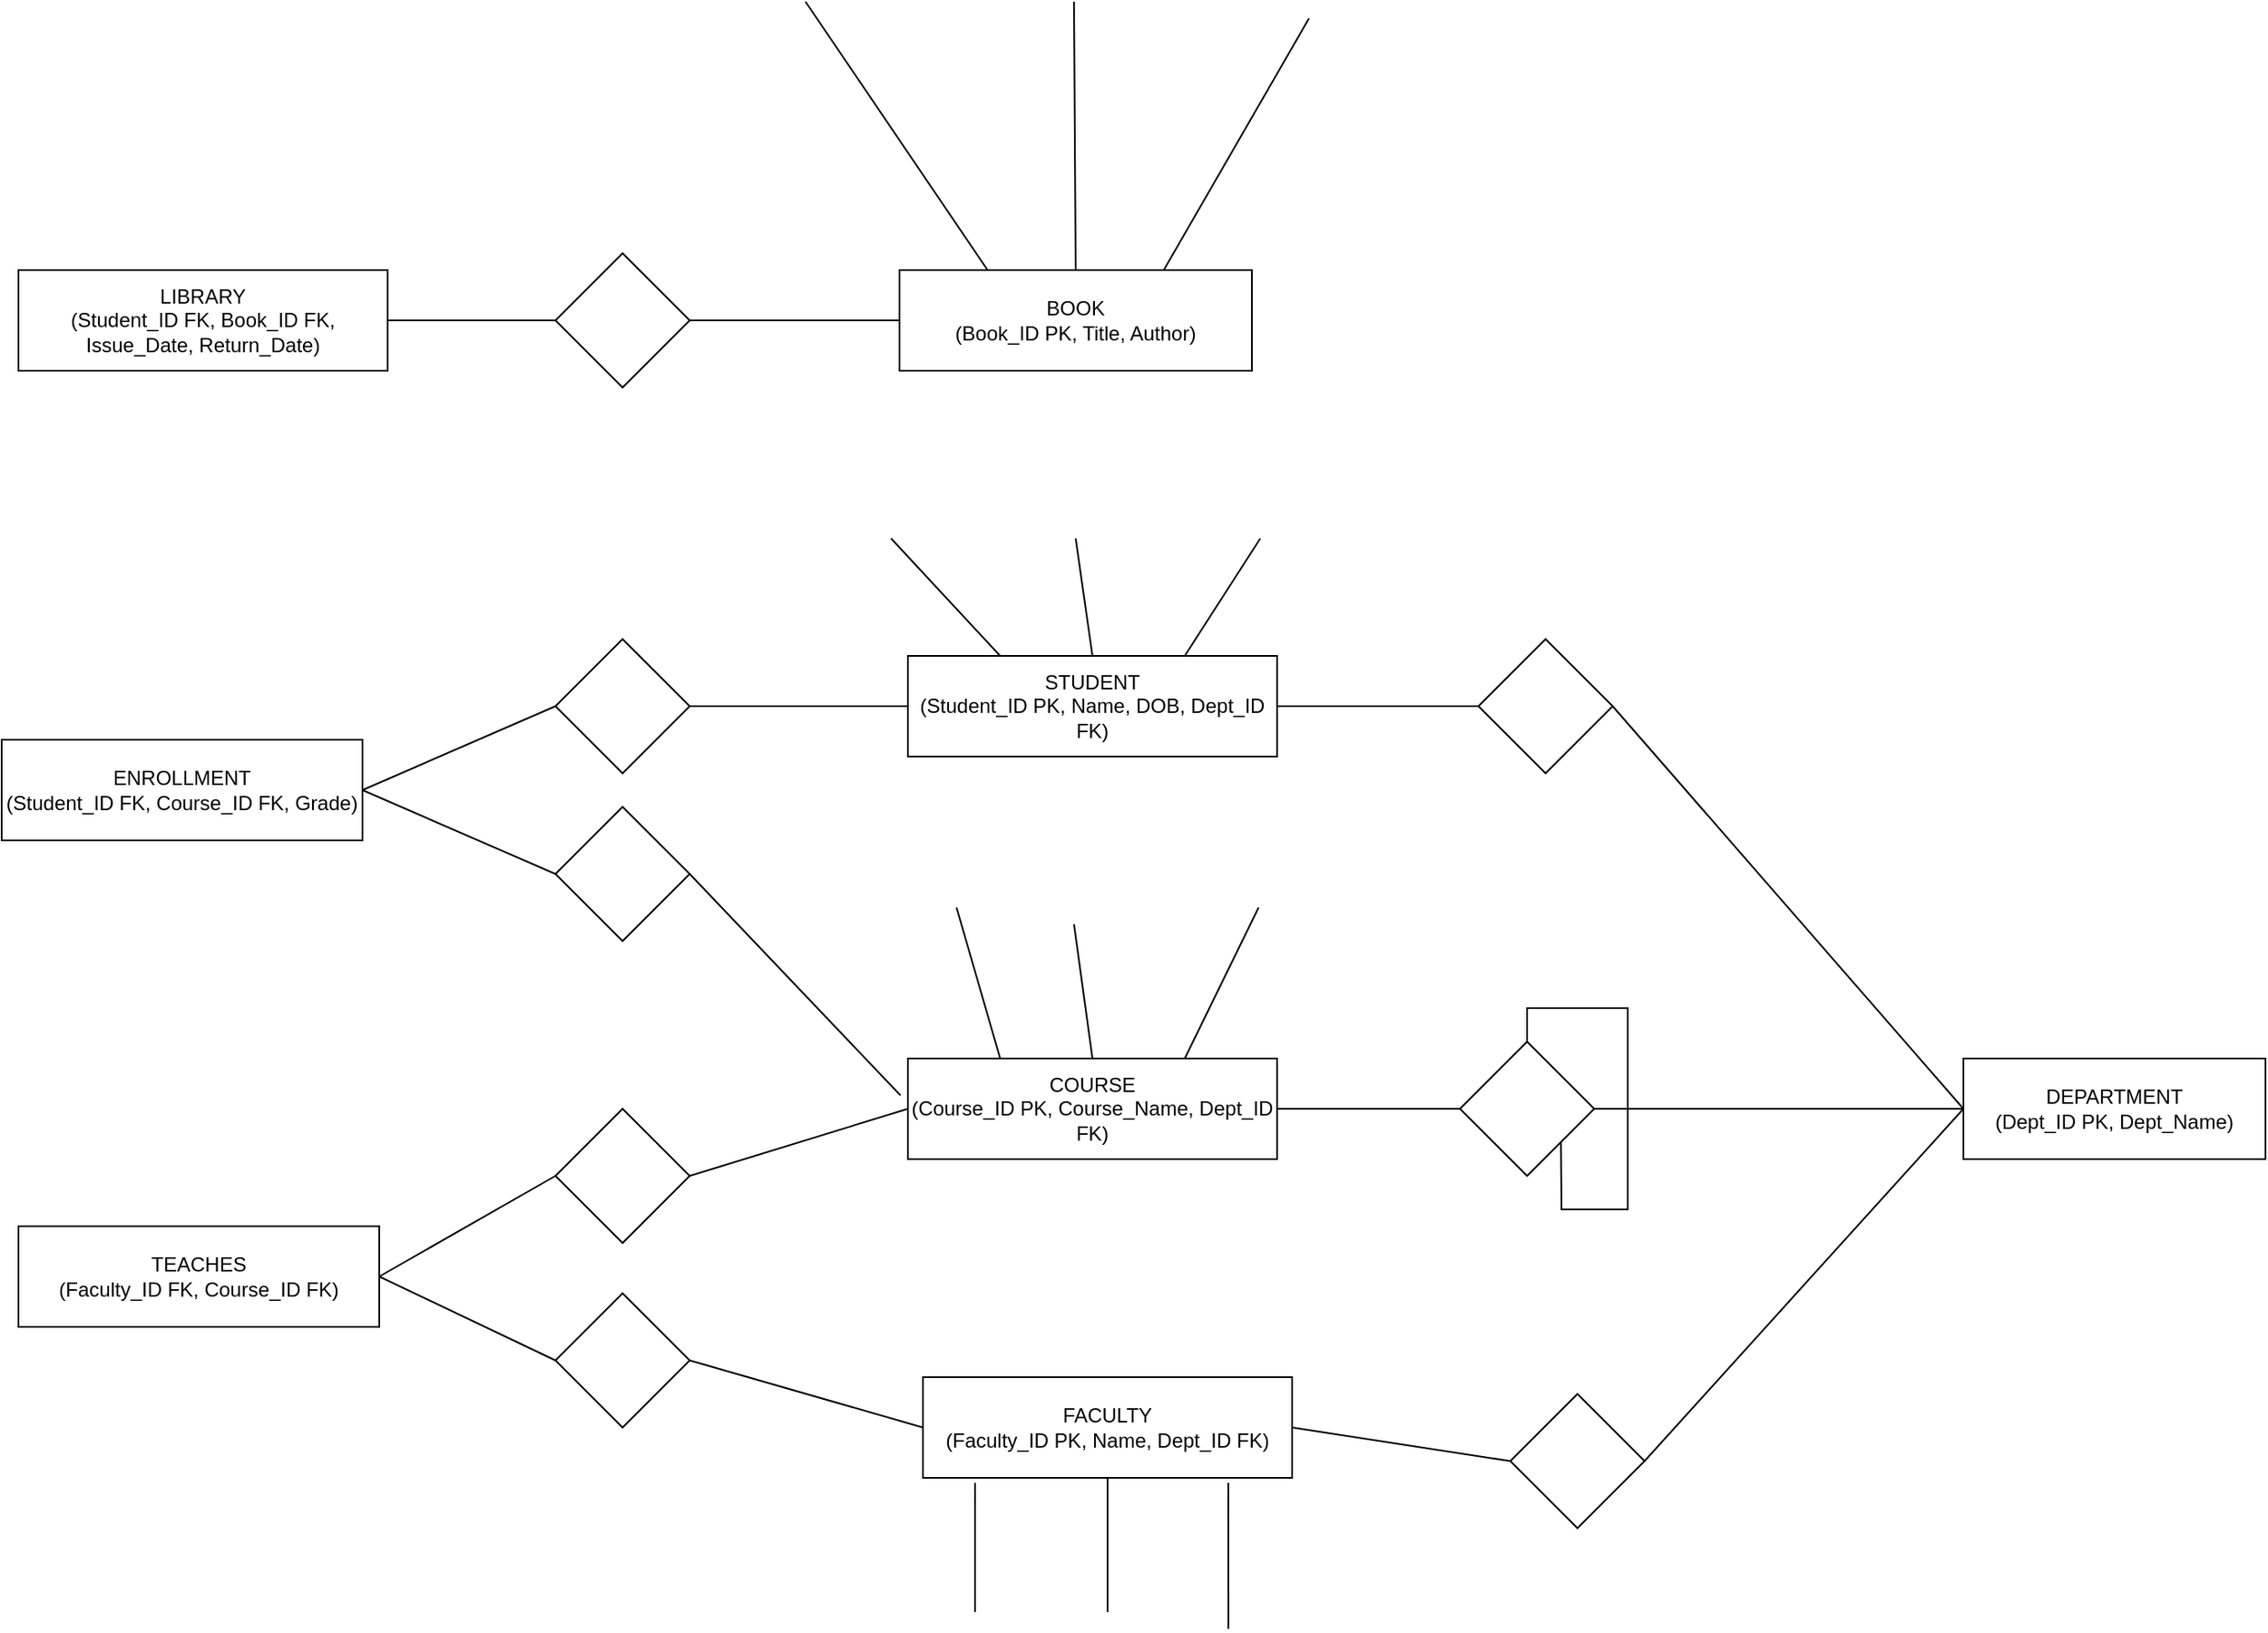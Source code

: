 <mxfile version="28.2.3">
  <diagram id="JzQxzd5eA3obd-ft39aP" name="Page-2">
    <mxGraphModel dx="1676" dy="936" grid="1" gridSize="10" guides="1" tooltips="1" connect="1" arrows="1" fold="1" page="1" pageScale="1" pageWidth="827" pageHeight="1169" math="0" shadow="0">
      <root>
        <mxCell id="0" />
        <mxCell id="1" parent="0" />
        <mxCell id="IvjxRuRWldD-dNK5fLIv-1" value="STUDENT&#xa;(Student_ID PK, Name, DOB, Dept_ID FK)" style="shape=rectangle;rounded=0;whiteSpace=wrap;html=1;" parent="1" vertex="1">
          <mxGeometry x="711" y="510" width="220" height="60" as="geometry" />
        </mxCell>
        <mxCell id="IvjxRuRWldD-dNK5fLIv-2" value="DEPARTMENT&#xa;(Dept_ID PK, Dept_Name)" style="shape=rectangle;rounded=0;whiteSpace=wrap;html=1;" parent="1" vertex="1">
          <mxGeometry x="1340" y="750" width="180" height="60" as="geometry" />
        </mxCell>
        <mxCell id="IvjxRuRWldD-dNK5fLIv-3" value="COURSE&#xa;(Course_ID PK, Course_Name, Dept_ID FK)" style="shape=rectangle;rounded=0;whiteSpace=wrap;html=1;" parent="1" vertex="1">
          <mxGeometry x="711" y="750" width="220" height="60" as="geometry" />
        </mxCell>
        <mxCell id="IvjxRuRWldD-dNK5fLIv-4" value="FACULTY&#xa;(Faculty_ID PK, Name, Dept_ID FK)" style="shape=rectangle;rounded=0;whiteSpace=wrap;html=1;" parent="1" vertex="1">
          <mxGeometry x="720" y="940" width="220" height="60" as="geometry" />
        </mxCell>
        <mxCell id="IvjxRuRWldD-dNK5fLIv-5" value="BOOK&#xa;(Book_ID PK, Title, Author)" style="shape=rectangle;rounded=0;whiteSpace=wrap;html=1;" parent="1" vertex="1">
          <mxGeometry x="706" y="280" width="210" height="60" as="geometry" />
        </mxCell>
        <mxCell id="IvjxRuRWldD-dNK5fLIv-6" value="LIBRARY&lt;br&gt;(Student_ID FK, Book_ID FK, Issue_Date, Return_Date)" style="rounded=0;whiteSpace=wrap;html=1;" parent="1" vertex="1">
          <mxGeometry x="181" y="280" width="220" height="60" as="geometry" />
        </mxCell>
        <mxCell id="IvjxRuRWldD-dNK5fLIv-7" value="ENROLLMENT&lt;br&gt;(Student_ID FK, Course_ID FK, Grade)" style="rounded=0;whiteSpace=wrap;html=1;" parent="1" vertex="1">
          <mxGeometry x="171" y="560" width="215" height="60" as="geometry" />
        </mxCell>
        <mxCell id="IvjxRuRWldD-dNK5fLIv-8" value="TEACHES&lt;br&gt;(Faculty_ID FK, Course_ID FK)" style="rounded=0;whiteSpace=wrap;html=1;" parent="1" vertex="1">
          <mxGeometry x="181" y="850" width="215" height="60" as="geometry" />
        </mxCell>
        <mxCell id="IvjxRuRWldD-dNK5fLIv-34" value="" style="rhombus;whiteSpace=wrap;html=1;" parent="1" vertex="1">
          <mxGeometry x="501" y="270" width="80" height="80" as="geometry" />
        </mxCell>
        <mxCell id="ieQ-ditar4wOQOgy2Ght-1" value="" style="endArrow=none;html=1;rounded=0;exitX=1;exitY=0.5;exitDx=0;exitDy=0;entryX=0;entryY=0.5;entryDx=0;entryDy=0;" parent="1" source="IvjxRuRWldD-dNK5fLIv-6" target="IvjxRuRWldD-dNK5fLIv-34" edge="1">
          <mxGeometry width="50" height="50" relative="1" as="geometry">
            <mxPoint x="661" y="520" as="sourcePoint" />
            <mxPoint x="631" y="390" as="targetPoint" />
            <Array as="points" />
          </mxGeometry>
        </mxCell>
        <mxCell id="ieQ-ditar4wOQOgy2Ght-2" value="" style="endArrow=none;html=1;rounded=0;exitX=1;exitY=0.5;exitDx=0;exitDy=0;entryX=0;entryY=0.5;entryDx=0;entryDy=0;" parent="1" source="IvjxRuRWldD-dNK5fLIv-34" target="IvjxRuRWldD-dNK5fLIv-5" edge="1">
          <mxGeometry width="50" height="50" relative="1" as="geometry">
            <mxPoint x="661" y="520" as="sourcePoint" />
            <mxPoint x="711" y="470" as="targetPoint" />
          </mxGeometry>
        </mxCell>
        <mxCell id="ieQ-ditar4wOQOgy2Ght-3" value="" style="rhombus;whiteSpace=wrap;html=1;" parent="1" vertex="1">
          <mxGeometry x="501" y="500" width="80" height="80" as="geometry" />
        </mxCell>
        <mxCell id="ieQ-ditar4wOQOgy2Ght-4" value="" style="rhombus;whiteSpace=wrap;html=1;" parent="1" vertex="1">
          <mxGeometry x="501" y="600" width="80" height="80" as="geometry" />
        </mxCell>
        <mxCell id="ieQ-ditar4wOQOgy2Ght-5" value="" style="rhombus;whiteSpace=wrap;html=1;" parent="1" vertex="1">
          <mxGeometry x="501" y="780" width="80" height="80" as="geometry" />
        </mxCell>
        <mxCell id="ieQ-ditar4wOQOgy2Ght-6" value="" style="rhombus;whiteSpace=wrap;html=1;" parent="1" vertex="1">
          <mxGeometry x="501" y="890" width="80" height="80" as="geometry" />
        </mxCell>
        <mxCell id="ieQ-ditar4wOQOgy2Ght-7" value="" style="endArrow=none;html=1;rounded=0;exitX=1;exitY=0.5;exitDx=0;exitDy=0;entryX=0;entryY=0.5;entryDx=0;entryDy=0;" parent="1" source="IvjxRuRWldD-dNK5fLIv-7" target="ieQ-ditar4wOQOgy2Ght-3" edge="1">
          <mxGeometry width="50" height="50" relative="1" as="geometry">
            <mxPoint x="661" y="640" as="sourcePoint" />
            <mxPoint x="711" y="590" as="targetPoint" />
          </mxGeometry>
        </mxCell>
        <mxCell id="ieQ-ditar4wOQOgy2Ght-8" value="" style="endArrow=none;html=1;rounded=0;exitX=1;exitY=0.5;exitDx=0;exitDy=0;entryX=0;entryY=0.5;entryDx=0;entryDy=0;" parent="1" source="ieQ-ditar4wOQOgy2Ght-3" target="IvjxRuRWldD-dNK5fLIv-1" edge="1">
          <mxGeometry width="50" height="50" relative="1" as="geometry">
            <mxPoint x="566" y="400" as="sourcePoint" />
            <mxPoint x="711" y="590" as="targetPoint" />
          </mxGeometry>
        </mxCell>
        <mxCell id="ieQ-ditar4wOQOgy2Ght-9" value="" style="endArrow=none;html=1;rounded=0;exitX=1;exitY=0.5;exitDx=0;exitDy=0;entryX=0;entryY=0.5;entryDx=0;entryDy=0;" parent="1" source="IvjxRuRWldD-dNK5fLIv-7" target="ieQ-ditar4wOQOgy2Ght-4" edge="1">
          <mxGeometry width="50" height="50" relative="1" as="geometry">
            <mxPoint x="661" y="640" as="sourcePoint" />
            <mxPoint x="711" y="590" as="targetPoint" />
          </mxGeometry>
        </mxCell>
        <mxCell id="ieQ-ditar4wOQOgy2Ght-10" value="" style="endArrow=none;html=1;rounded=0;exitX=1;exitY=0.5;exitDx=0;exitDy=0;entryX=-0.02;entryY=0.367;entryDx=0;entryDy=0;entryPerimeter=0;" parent="1" source="ieQ-ditar4wOQOgy2Ght-4" target="IvjxRuRWldD-dNK5fLIv-3" edge="1">
          <mxGeometry width="50" height="50" relative="1" as="geometry">
            <mxPoint x="661" y="640" as="sourcePoint" />
            <mxPoint x="711" y="590" as="targetPoint" />
          </mxGeometry>
        </mxCell>
        <mxCell id="ieQ-ditar4wOQOgy2Ght-11" value="" style="endArrow=none;html=1;rounded=0;exitX=1;exitY=0.5;exitDx=0;exitDy=0;entryX=0;entryY=0.5;entryDx=0;entryDy=0;" parent="1" source="IvjxRuRWldD-dNK5fLIv-8" target="ieQ-ditar4wOQOgy2Ght-5" edge="1">
          <mxGeometry width="50" height="50" relative="1" as="geometry">
            <mxPoint x="661" y="640" as="sourcePoint" />
            <mxPoint x="711" y="590" as="targetPoint" />
          </mxGeometry>
        </mxCell>
        <mxCell id="ieQ-ditar4wOQOgy2Ght-12" value="" style="endArrow=none;html=1;rounded=0;exitX=1;exitY=0.5;exitDx=0;exitDy=0;entryX=0;entryY=0.5;entryDx=0;entryDy=0;" parent="1" source="ieQ-ditar4wOQOgy2Ght-5" target="IvjxRuRWldD-dNK5fLIv-3" edge="1">
          <mxGeometry width="50" height="50" relative="1" as="geometry">
            <mxPoint x="661" y="640" as="sourcePoint" />
            <mxPoint x="711" y="590" as="targetPoint" />
          </mxGeometry>
        </mxCell>
        <mxCell id="ieQ-ditar4wOQOgy2Ght-13" value="" style="endArrow=none;html=1;rounded=0;exitX=1;exitY=0.5;exitDx=0;exitDy=0;entryX=0;entryY=0.5;entryDx=0;entryDy=0;" parent="1" source="IvjxRuRWldD-dNK5fLIv-8" target="ieQ-ditar4wOQOgy2Ght-6" edge="1">
          <mxGeometry width="50" height="50" relative="1" as="geometry">
            <mxPoint x="661" y="640" as="sourcePoint" />
            <mxPoint x="711" y="590" as="targetPoint" />
          </mxGeometry>
        </mxCell>
        <mxCell id="ieQ-ditar4wOQOgy2Ght-14" value="" style="endArrow=none;html=1;rounded=0;exitX=1;exitY=0.5;exitDx=0;exitDy=0;entryX=0;entryY=0.5;entryDx=0;entryDy=0;" parent="1" source="ieQ-ditar4wOQOgy2Ght-6" target="IvjxRuRWldD-dNK5fLIv-4" edge="1">
          <mxGeometry width="50" height="50" relative="1" as="geometry">
            <mxPoint x="661" y="640" as="sourcePoint" />
            <mxPoint x="711" y="590" as="targetPoint" />
          </mxGeometry>
        </mxCell>
        <mxCell id="ieQ-ditar4wOQOgy2Ght-15" value="" style="rhombus;whiteSpace=wrap;html=1;" parent="1" vertex="1">
          <mxGeometry x="1051" y="500" width="80" height="80" as="geometry" />
        </mxCell>
        <mxCell id="GNXq4xRj70iTs6ygOowa-7" style="edgeStyle=orthogonalEdgeStyle;rounded=0;orthogonalLoop=1;jettySize=auto;html=1;exitX=0.5;exitY=0;exitDx=0;exitDy=0;" edge="1" parent="1" source="ieQ-ditar4wOQOgy2Ght-16">
          <mxGeometry relative="1" as="geometry">
            <mxPoint x="1100" y="780" as="targetPoint" />
          </mxGeometry>
        </mxCell>
        <mxCell id="ieQ-ditar4wOQOgy2Ght-16" value="" style="rhombus;whiteSpace=wrap;html=1;" parent="1" vertex="1">
          <mxGeometry x="1040" y="740" width="80" height="80" as="geometry" />
        </mxCell>
        <mxCell id="ieQ-ditar4wOQOgy2Ght-17" value="" style="rhombus;whiteSpace=wrap;html=1;" parent="1" vertex="1">
          <mxGeometry x="1070" y="950" width="80" height="80" as="geometry" />
        </mxCell>
        <mxCell id="ieQ-ditar4wOQOgy2Ght-18" value="" style="endArrow=none;html=1;rounded=0;exitX=1;exitY=0.5;exitDx=0;exitDy=0;entryX=0;entryY=0.5;entryDx=0;entryDy=0;" parent="1" source="IvjxRuRWldD-dNK5fLIv-1" target="ieQ-ditar4wOQOgy2Ght-15" edge="1">
          <mxGeometry width="50" height="50" relative="1" as="geometry">
            <mxPoint x="661" y="520" as="sourcePoint" />
            <mxPoint x="711" y="470" as="targetPoint" />
          </mxGeometry>
        </mxCell>
        <mxCell id="ieQ-ditar4wOQOgy2Ght-19" value="" style="endArrow=none;html=1;rounded=0;exitX=1;exitY=0.5;exitDx=0;exitDy=0;entryX=0;entryY=0.5;entryDx=0;entryDy=0;" parent="1" source="IvjxRuRWldD-dNK5fLIv-3" target="ieQ-ditar4wOQOgy2Ght-16" edge="1">
          <mxGeometry width="50" height="50" relative="1" as="geometry">
            <mxPoint x="661" y="520" as="sourcePoint" />
            <mxPoint x="711" y="470" as="targetPoint" />
          </mxGeometry>
        </mxCell>
        <mxCell id="ieQ-ditar4wOQOgy2Ght-20" value="" style="endArrow=none;html=1;rounded=0;exitX=1;exitY=0.5;exitDx=0;exitDy=0;entryX=0;entryY=0.5;entryDx=0;entryDy=0;" parent="1" source="IvjxRuRWldD-dNK5fLIv-4" target="ieQ-ditar4wOQOgy2Ght-17" edge="1">
          <mxGeometry width="50" height="50" relative="1" as="geometry">
            <mxPoint x="661" y="520" as="sourcePoint" />
            <mxPoint x="711" y="470" as="targetPoint" />
          </mxGeometry>
        </mxCell>
        <mxCell id="ieQ-ditar4wOQOgy2Ght-21" value="" style="endArrow=none;html=1;rounded=0;exitX=1;exitY=0.5;exitDx=0;exitDy=0;entryX=0;entryY=0.5;entryDx=0;entryDy=0;" parent="1" source="ieQ-ditar4wOQOgy2Ght-15" target="IvjxRuRWldD-dNK5fLIv-2" edge="1">
          <mxGeometry width="50" height="50" relative="1" as="geometry">
            <mxPoint x="661" y="520" as="sourcePoint" />
            <mxPoint x="711" y="470" as="targetPoint" />
          </mxGeometry>
        </mxCell>
        <mxCell id="ieQ-ditar4wOQOgy2Ght-22" value="" style="endArrow=none;html=1;rounded=0;exitX=1;exitY=0.5;exitDx=0;exitDy=0;entryX=0;entryY=0.5;entryDx=0;entryDy=0;" parent="1" source="ieQ-ditar4wOQOgy2Ght-16" target="IvjxRuRWldD-dNK5fLIv-2" edge="1">
          <mxGeometry width="50" height="50" relative="1" as="geometry">
            <mxPoint x="661" y="520" as="sourcePoint" />
            <mxPoint x="711" y="470" as="targetPoint" />
          </mxGeometry>
        </mxCell>
        <mxCell id="ieQ-ditar4wOQOgy2Ght-23" value="" style="endArrow=none;html=1;rounded=0;exitX=1;exitY=0.5;exitDx=0;exitDy=0;entryX=0;entryY=0.5;entryDx=0;entryDy=0;" parent="1" source="ieQ-ditar4wOQOgy2Ght-17" target="IvjxRuRWldD-dNK5fLIv-2" edge="1">
          <mxGeometry width="50" height="50" relative="1" as="geometry">
            <mxPoint x="661" y="520" as="sourcePoint" />
            <mxPoint x="711" y="470" as="targetPoint" />
          </mxGeometry>
        </mxCell>
        <mxCell id="ieQ-ditar4wOQOgy2Ght-24" value="" style="endArrow=none;html=1;rounded=0;exitX=0.25;exitY=0;exitDx=0;exitDy=0;" parent="1" source="IvjxRuRWldD-dNK5fLIv-5" edge="1">
          <mxGeometry width="50" height="50" relative="1" as="geometry">
            <mxPoint x="840" y="680" as="sourcePoint" />
            <mxPoint x="650" y="120" as="targetPoint" />
          </mxGeometry>
        </mxCell>
        <mxCell id="ieQ-ditar4wOQOgy2Ght-25" value="" style="endArrow=none;html=1;rounded=0;exitX=0.75;exitY=0;exitDx=0;exitDy=0;" parent="1" source="IvjxRuRWldD-dNK5fLIv-5" edge="1">
          <mxGeometry width="50" height="50" relative="1" as="geometry">
            <mxPoint x="840" y="680" as="sourcePoint" />
            <mxPoint x="950" y="130" as="targetPoint" />
          </mxGeometry>
        </mxCell>
        <mxCell id="ieQ-ditar4wOQOgy2Ght-26" value="" style="endArrow=none;html=1;rounded=0;exitX=0.5;exitY=0;exitDx=0;exitDy=0;" parent="1" source="IvjxRuRWldD-dNK5fLIv-5" edge="1">
          <mxGeometry width="50" height="50" relative="1" as="geometry">
            <mxPoint x="840" y="680" as="sourcePoint" />
            <mxPoint x="810" y="120" as="targetPoint" />
          </mxGeometry>
        </mxCell>
        <mxCell id="ieQ-ditar4wOQOgy2Ght-27" value="" style="endArrow=none;html=1;rounded=0;entryX=0.75;entryY=0;entryDx=0;entryDy=0;" parent="1" target="IvjxRuRWldD-dNK5fLIv-1" edge="1">
          <mxGeometry width="50" height="50" relative="1" as="geometry">
            <mxPoint x="921" y="440" as="sourcePoint" />
            <mxPoint x="711" y="470" as="targetPoint" />
          </mxGeometry>
        </mxCell>
        <mxCell id="ieQ-ditar4wOQOgy2Ght-28" value="" style="endArrow=none;html=1;rounded=0;entryX=0.5;entryY=0;entryDx=0;entryDy=0;" parent="1" target="IvjxRuRWldD-dNK5fLIv-1" edge="1">
          <mxGeometry width="50" height="50" relative="1" as="geometry">
            <mxPoint x="811" y="440" as="sourcePoint" />
            <mxPoint x="711" y="470" as="targetPoint" />
          </mxGeometry>
        </mxCell>
        <mxCell id="ieQ-ditar4wOQOgy2Ght-29" value="" style="endArrow=none;html=1;rounded=0;exitX=0.25;exitY=0;exitDx=0;exitDy=0;" parent="1" source="IvjxRuRWldD-dNK5fLIv-1" edge="1">
          <mxGeometry width="50" height="50" relative="1" as="geometry">
            <mxPoint x="661" y="520" as="sourcePoint" />
            <mxPoint x="701" y="440" as="targetPoint" />
          </mxGeometry>
        </mxCell>
        <mxCell id="GNXq4xRj70iTs6ygOowa-1" value="" style="endArrow=none;html=1;rounded=0;exitX=0.75;exitY=0;exitDx=0;exitDy=0;" edge="1" parent="1" source="IvjxRuRWldD-dNK5fLIv-3">
          <mxGeometry width="50" height="50" relative="1" as="geometry">
            <mxPoint x="700" y="800" as="sourcePoint" />
            <mxPoint x="920" y="660" as="targetPoint" />
          </mxGeometry>
        </mxCell>
        <mxCell id="GNXq4xRj70iTs6ygOowa-2" value="" style="endArrow=none;html=1;rounded=0;exitX=0.5;exitY=0;exitDx=0;exitDy=0;" edge="1" parent="1" source="IvjxRuRWldD-dNK5fLIv-3">
          <mxGeometry width="50" height="50" relative="1" as="geometry">
            <mxPoint x="700" y="800" as="sourcePoint" />
            <mxPoint x="810" y="670" as="targetPoint" />
          </mxGeometry>
        </mxCell>
        <mxCell id="GNXq4xRj70iTs6ygOowa-3" value="" style="endArrow=none;html=1;rounded=0;exitX=0.25;exitY=0;exitDx=0;exitDy=0;" edge="1" parent="1" source="IvjxRuRWldD-dNK5fLIv-3">
          <mxGeometry width="50" height="50" relative="1" as="geometry">
            <mxPoint x="700" y="800" as="sourcePoint" />
            <mxPoint x="740" y="660" as="targetPoint" />
          </mxGeometry>
        </mxCell>
        <mxCell id="GNXq4xRj70iTs6ygOowa-4" value="" style="endArrow=none;html=1;rounded=0;exitX=0.827;exitY=1.05;exitDx=0;exitDy=0;exitPerimeter=0;" edge="1" parent="1" source="IvjxRuRWldD-dNK5fLIv-4">
          <mxGeometry width="50" height="50" relative="1" as="geometry">
            <mxPoint x="700" y="920" as="sourcePoint" />
            <mxPoint x="902" y="1090" as="targetPoint" />
          </mxGeometry>
        </mxCell>
        <mxCell id="GNXq4xRj70iTs6ygOowa-5" value="" style="endArrow=none;html=1;rounded=0;exitX=0.5;exitY=1;exitDx=0;exitDy=0;" edge="1" parent="1" source="IvjxRuRWldD-dNK5fLIv-4">
          <mxGeometry width="50" height="50" relative="1" as="geometry">
            <mxPoint x="700" y="920" as="sourcePoint" />
            <mxPoint x="830" y="1080" as="targetPoint" />
            <Array as="points" />
          </mxGeometry>
        </mxCell>
        <mxCell id="GNXq4xRj70iTs6ygOowa-6" value="" style="endArrow=none;html=1;rounded=0;exitX=0.141;exitY=1.05;exitDx=0;exitDy=0;exitPerimeter=0;" edge="1" parent="1" source="IvjxRuRWldD-dNK5fLIv-4">
          <mxGeometry width="50" height="50" relative="1" as="geometry">
            <mxPoint x="700" y="920" as="sourcePoint" />
            <mxPoint x="751" y="1080" as="targetPoint" />
          </mxGeometry>
        </mxCell>
      </root>
    </mxGraphModel>
  </diagram>
</mxfile>
